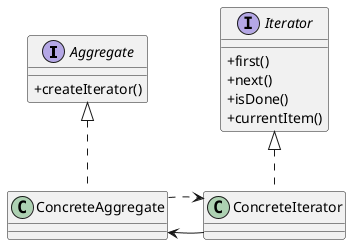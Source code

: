 @startuml
skinparam classAttributeIconSize 0

interface Aggregate {
    +createIterator()
}
interface Iterator {
    +first()
    +next()
    +isDone()
    +currentItem()
}
class ConcreteIterator
class ConcreteAggregate

ConcreteIterator .up.|> Iterator
ConcreteAggregate .up.|> Aggregate

ConcreteIterator -left-> ConcreteAggregate

ConcreteAggregate .right.> ConcreteIterator

@enduml